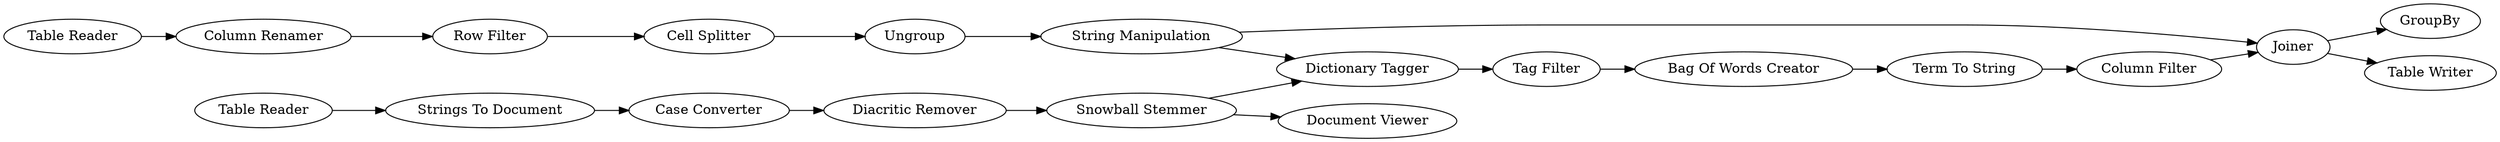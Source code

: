 digraph {
	21 -> 19
	13 -> 14
	15 -> 18
	2026 -> 2
	2 -> 3
	1684 -> 2025
	6 -> 16
	12 -> 13
	14 -> 20
	2025 -> 2026
	10 -> 12
	3 -> 9
	21 -> 10
	16 -> 21
	20 -> 15
	2024 -> 5
	5 -> 6
	9 -> 15
	9 -> 10
	15 -> 2027
	2026 [label="Row Filter"]
	9 [label="String Manipulation"]
	18 [label=GroupBy]
	21 [label="Snowball Stemmer"]
	3 [label=Ungroup]
	19 [label="Document Viewer"]
	6 [label="Case Converter"]
	15 [label=Joiner]
	12 [label="Tag Filter"]
	10 [label="Dictionary Tagger"]
	16 [label="Diacritic Remover"]
	1684 [label="Table Reader"]
	2024 [label="Table Reader"]
	2025 [label="Column Renamer"]
	14 [label="Term To String"]
	5 [label="Strings To Document"]
	13 [label="Bag Of Words Creator"]
	20 [label="Column Filter"]
	2027 [label="Table Writer"]
	2 [label="Cell Splitter"]
	rankdir=LR
}
